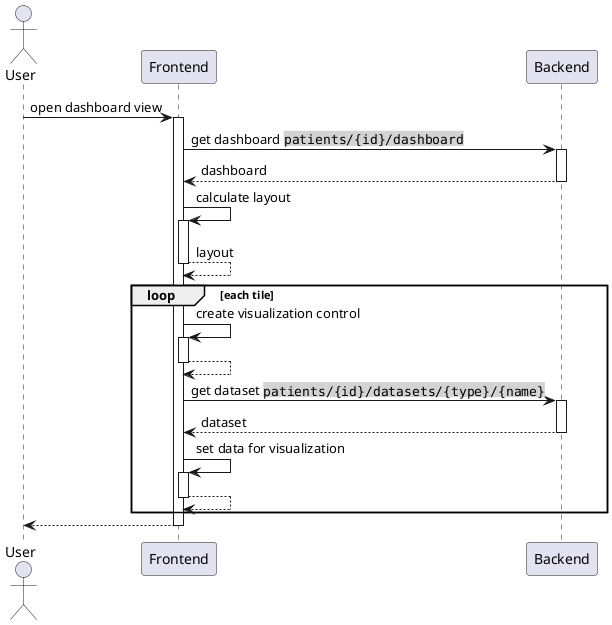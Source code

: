 @startuml

autoactivate on

actor "User" as user
participant "Frontend" as frontend
participant "Backend" as backend

user -> frontend : open dashboard view
    frontend -> backend : get dashboard <back:lightgray>""patients/{id}/dashboard""
    return dashboard
    frontend -> frontend : calculate layout
    return layout
    loop each tile
        frontend -> frontend : create visualization control
        return
        frontend -> backend : get dataset <back:lightgray>""patients/{id}/datasets/{type}/{name}""
        return dataset
        frontend -> frontend : set data for visualization
        return
    end loop
return

@enduml
